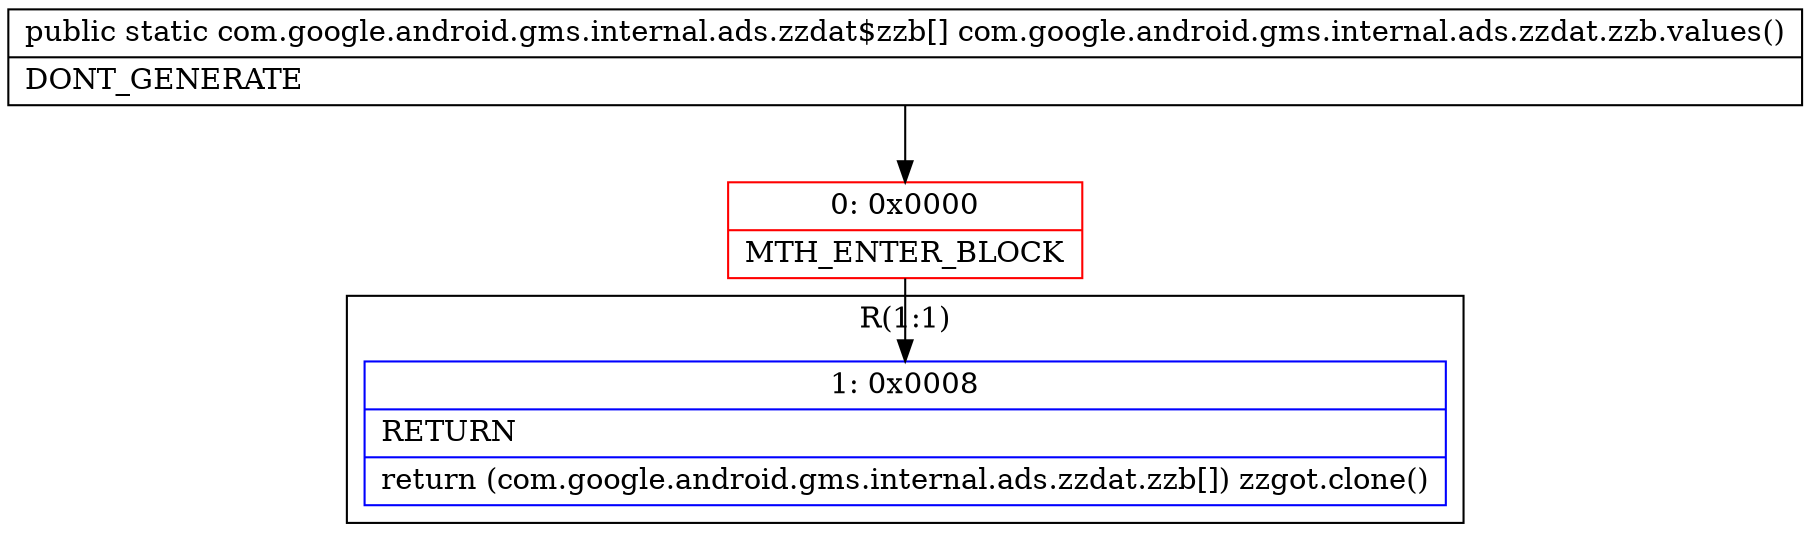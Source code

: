 digraph "CFG forcom.google.android.gms.internal.ads.zzdat.zzb.values()[Lcom\/google\/android\/gms\/internal\/ads\/zzdat$zzb;" {
subgraph cluster_Region_874233546 {
label = "R(1:1)";
node [shape=record,color=blue];
Node_1 [shape=record,label="{1\:\ 0x0008|RETURN\l|return (com.google.android.gms.internal.ads.zzdat.zzb[]) zzgot.clone()\l}"];
}
Node_0 [shape=record,color=red,label="{0\:\ 0x0000|MTH_ENTER_BLOCK\l}"];
MethodNode[shape=record,label="{public static com.google.android.gms.internal.ads.zzdat$zzb[] com.google.android.gms.internal.ads.zzdat.zzb.values()  | DONT_GENERATE\l}"];
MethodNode -> Node_0;
Node_0 -> Node_1;
}

